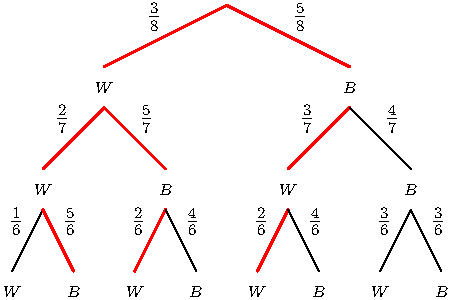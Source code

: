 size(0,150);
bool nodeprobs=false;    //compute probabilities at node
int whites=3;
int blacks=5;
int whites_to_draw=2; 
int blacks_to_draw=1;
real hscale=3;
real vscale=2;
int depht=3;
pair space=(0,0.5);
pen boldpen=linewidth(1pt)+red;
int whites_drawn=0;
int blacks_drawn=0;

void split(pair in, real hscale, int level, int whites, int blacks, pair prob){
  if(level<depht){
    pair L=(in.x-hscale,in.y-vscale-space.x);
    if(nodeprobs){
      label("$\scriptstyle W$"+"$\scriptstyle\frac{"+string(whites*prob.x)+"}{"+string((whites+blacks)*prob.y)+"}$",L-space);}
    else {
      label("$\scriptstyle W$",L-space);
    }
    pair R=(in.x+hscale,in.y-vscale-space.x);
    if(nodeprobs){
      label("$\scriptstyle B$"+"$\scriptstyle\frac{"+string(blacks*prob.x)+"}{"+string((whites+blacks)*prob.y)+"}$",R-space);}
    else {
      label("$\scriptstyle B$",R-space);
    }
    ++level;

    ++whites_drawn;
    path l=(in-space)--L;if((whites_drawn<=whites_to_draw) && (blacks_drawn <= blacks_to_draw)) {draw(l,boldpen);} else {draw(l);} 
    label("$\frac{"+string(whites)+"}{"+string(whites+blacks)+"}$",midpoint(l), dir(135));
    split(L-space,hscale/2,level, whites-1,blacks,(prob.x*whites,prob.y*(whites+blacks)));
    --whites_drawn;

    ++blacks_drawn;
    path r=(in-space)--R;if((whites_drawn<=whites_to_draw) && (blacks_drawn <= blacks_to_draw)) {draw(r,boldpen);} else {draw(r);} 
    label("$\frac{"+string(blacks)+"}{"+string(whites+blacks)+"}$",midpoint(r), dir(45));
    split(R-space,hscale/2,level, whites, blacks-1,(prob.x*blacks,prob.y*(whites+blacks)));
    --blacks_drawn;
  }
}

split((0,0),hscale,0,whites,blacks,(1,1));
